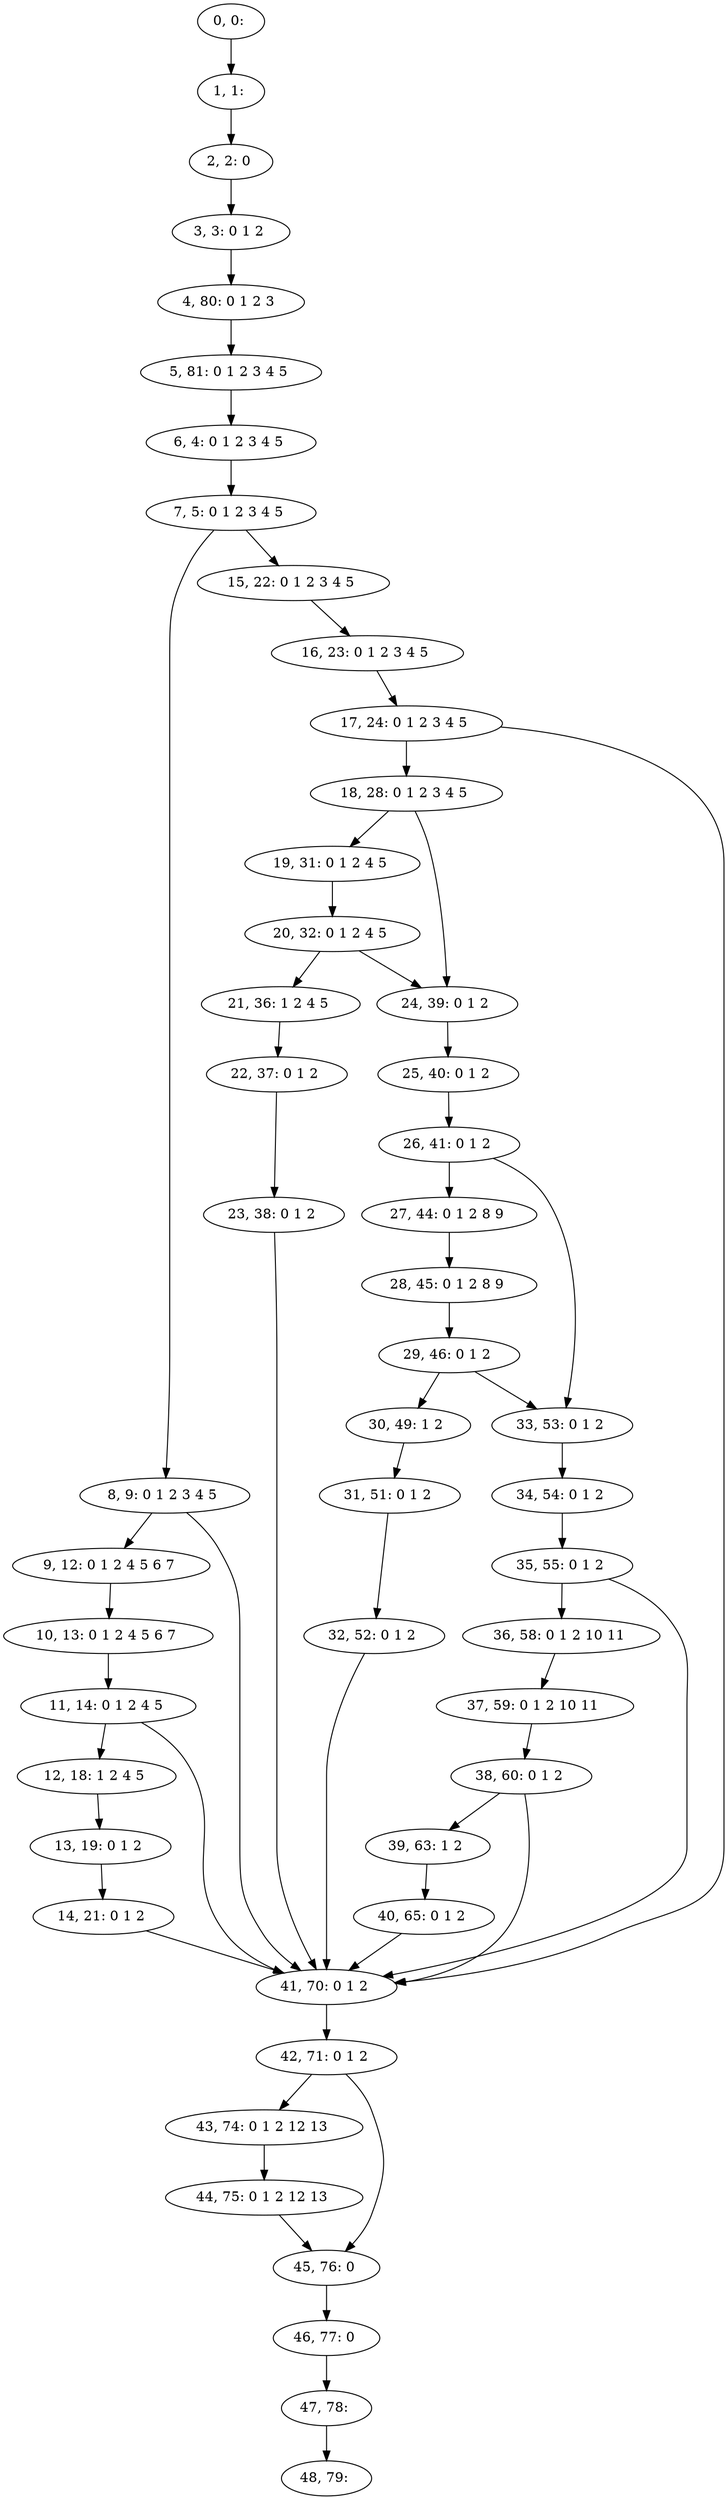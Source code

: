 digraph G {
0[label="0, 0: "];
1[label="1, 1: "];
2[label="2, 2: 0 "];
3[label="3, 3: 0 1 2 "];
4[label="4, 80: 0 1 2 3 "];
5[label="5, 81: 0 1 2 3 4 5 "];
6[label="6, 4: 0 1 2 3 4 5 "];
7[label="7, 5: 0 1 2 3 4 5 "];
8[label="8, 9: 0 1 2 3 4 5 "];
9[label="9, 12: 0 1 2 4 5 6 7 "];
10[label="10, 13: 0 1 2 4 5 6 7 "];
11[label="11, 14: 0 1 2 4 5 "];
12[label="12, 18: 1 2 4 5 "];
13[label="13, 19: 0 1 2 "];
14[label="14, 21: 0 1 2 "];
15[label="15, 22: 0 1 2 3 4 5 "];
16[label="16, 23: 0 1 2 3 4 5 "];
17[label="17, 24: 0 1 2 3 4 5 "];
18[label="18, 28: 0 1 2 3 4 5 "];
19[label="19, 31: 0 1 2 4 5 "];
20[label="20, 32: 0 1 2 4 5 "];
21[label="21, 36: 1 2 4 5 "];
22[label="22, 37: 0 1 2 "];
23[label="23, 38: 0 1 2 "];
24[label="24, 39: 0 1 2 "];
25[label="25, 40: 0 1 2 "];
26[label="26, 41: 0 1 2 "];
27[label="27, 44: 0 1 2 8 9 "];
28[label="28, 45: 0 1 2 8 9 "];
29[label="29, 46: 0 1 2 "];
30[label="30, 49: 1 2 "];
31[label="31, 51: 0 1 2 "];
32[label="32, 52: 0 1 2 "];
33[label="33, 53: 0 1 2 "];
34[label="34, 54: 0 1 2 "];
35[label="35, 55: 0 1 2 "];
36[label="36, 58: 0 1 2 10 11 "];
37[label="37, 59: 0 1 2 10 11 "];
38[label="38, 60: 0 1 2 "];
39[label="39, 63: 1 2 "];
40[label="40, 65: 0 1 2 "];
41[label="41, 70: 0 1 2 "];
42[label="42, 71: 0 1 2 "];
43[label="43, 74: 0 1 2 12 13 "];
44[label="44, 75: 0 1 2 12 13 "];
45[label="45, 76: 0 "];
46[label="46, 77: 0 "];
47[label="47, 78: "];
48[label="48, 79: "];
0->1 ;
1->2 ;
2->3 ;
3->4 ;
4->5 ;
5->6 ;
6->7 ;
7->8 ;
7->15 ;
8->9 ;
8->41 ;
9->10 ;
10->11 ;
11->12 ;
11->41 ;
12->13 ;
13->14 ;
14->41 ;
15->16 ;
16->17 ;
17->18 ;
17->41 ;
18->19 ;
18->24 ;
19->20 ;
20->21 ;
20->24 ;
21->22 ;
22->23 ;
23->41 ;
24->25 ;
25->26 ;
26->27 ;
26->33 ;
27->28 ;
28->29 ;
29->30 ;
29->33 ;
30->31 ;
31->32 ;
32->41 ;
33->34 ;
34->35 ;
35->36 ;
35->41 ;
36->37 ;
37->38 ;
38->39 ;
38->41 ;
39->40 ;
40->41 ;
41->42 ;
42->43 ;
42->45 ;
43->44 ;
44->45 ;
45->46 ;
46->47 ;
47->48 ;
}
